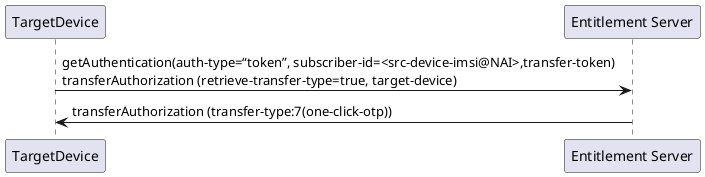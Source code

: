 @startuml Magnolia-Digi

participant TargetDevice
participant "Entitlement Server" as ES

TargetDevice -> ES: getAuthentication(auth-type=“token”, subscriber-id=<src-device-imsi@NAI>,transfer-token)\ntransferAuthorization (retrieve-transfer-type=true, target-device)
ES -> TargetDevice: transferAuthorization (transfer-type:7(one-click-otp))

@enduml
